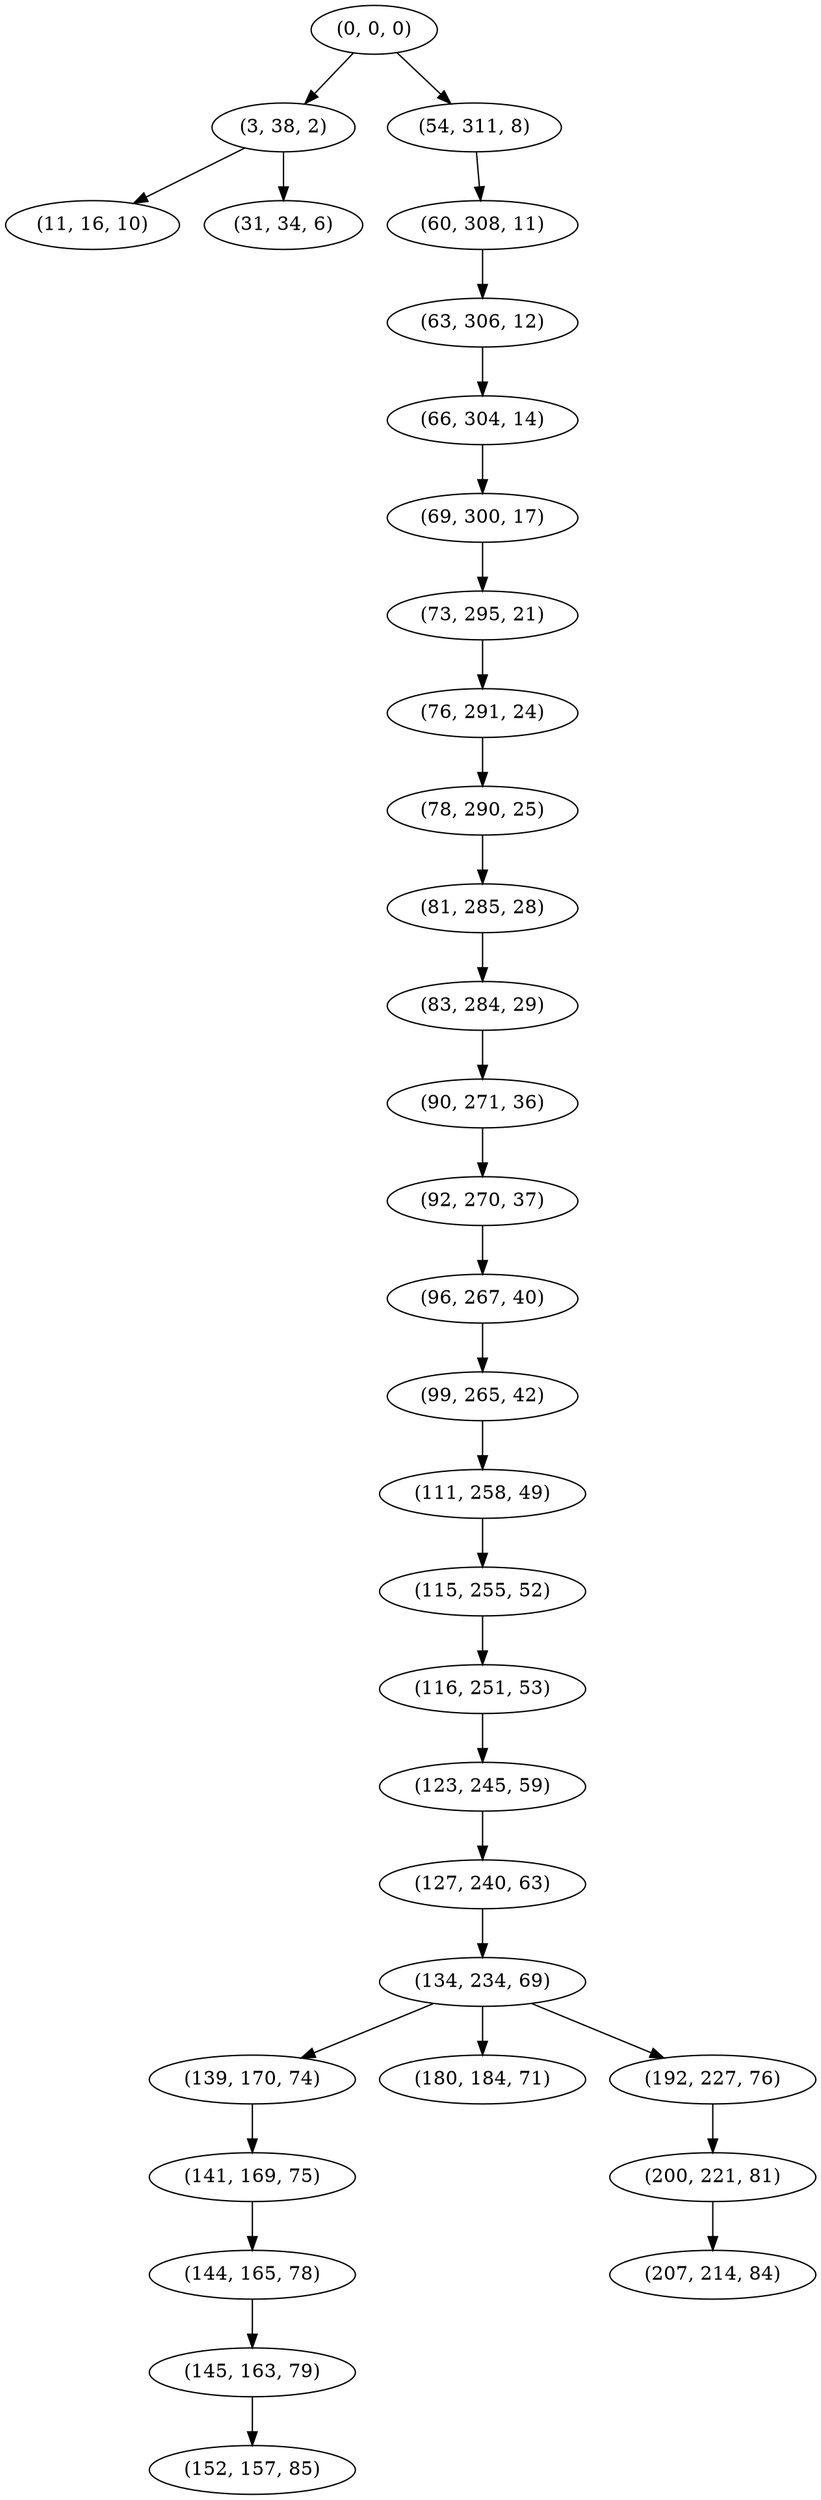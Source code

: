 digraph tree {
    "(0, 0, 0)";
    "(3, 38, 2)";
    "(11, 16, 10)";
    "(31, 34, 6)";
    "(54, 311, 8)";
    "(60, 308, 11)";
    "(63, 306, 12)";
    "(66, 304, 14)";
    "(69, 300, 17)";
    "(73, 295, 21)";
    "(76, 291, 24)";
    "(78, 290, 25)";
    "(81, 285, 28)";
    "(83, 284, 29)";
    "(90, 271, 36)";
    "(92, 270, 37)";
    "(96, 267, 40)";
    "(99, 265, 42)";
    "(111, 258, 49)";
    "(115, 255, 52)";
    "(116, 251, 53)";
    "(123, 245, 59)";
    "(127, 240, 63)";
    "(134, 234, 69)";
    "(139, 170, 74)";
    "(141, 169, 75)";
    "(144, 165, 78)";
    "(145, 163, 79)";
    "(152, 157, 85)";
    "(180, 184, 71)";
    "(192, 227, 76)";
    "(200, 221, 81)";
    "(207, 214, 84)";
    "(0, 0, 0)" -> "(3, 38, 2)";
    "(0, 0, 0)" -> "(54, 311, 8)";
    "(3, 38, 2)" -> "(11, 16, 10)";
    "(3, 38, 2)" -> "(31, 34, 6)";
    "(54, 311, 8)" -> "(60, 308, 11)";
    "(60, 308, 11)" -> "(63, 306, 12)";
    "(63, 306, 12)" -> "(66, 304, 14)";
    "(66, 304, 14)" -> "(69, 300, 17)";
    "(69, 300, 17)" -> "(73, 295, 21)";
    "(73, 295, 21)" -> "(76, 291, 24)";
    "(76, 291, 24)" -> "(78, 290, 25)";
    "(78, 290, 25)" -> "(81, 285, 28)";
    "(81, 285, 28)" -> "(83, 284, 29)";
    "(83, 284, 29)" -> "(90, 271, 36)";
    "(90, 271, 36)" -> "(92, 270, 37)";
    "(92, 270, 37)" -> "(96, 267, 40)";
    "(96, 267, 40)" -> "(99, 265, 42)";
    "(99, 265, 42)" -> "(111, 258, 49)";
    "(111, 258, 49)" -> "(115, 255, 52)";
    "(115, 255, 52)" -> "(116, 251, 53)";
    "(116, 251, 53)" -> "(123, 245, 59)";
    "(123, 245, 59)" -> "(127, 240, 63)";
    "(127, 240, 63)" -> "(134, 234, 69)";
    "(134, 234, 69)" -> "(139, 170, 74)";
    "(134, 234, 69)" -> "(180, 184, 71)";
    "(134, 234, 69)" -> "(192, 227, 76)";
    "(139, 170, 74)" -> "(141, 169, 75)";
    "(141, 169, 75)" -> "(144, 165, 78)";
    "(144, 165, 78)" -> "(145, 163, 79)";
    "(145, 163, 79)" -> "(152, 157, 85)";
    "(192, 227, 76)" -> "(200, 221, 81)";
    "(200, 221, 81)" -> "(207, 214, 84)";
}
